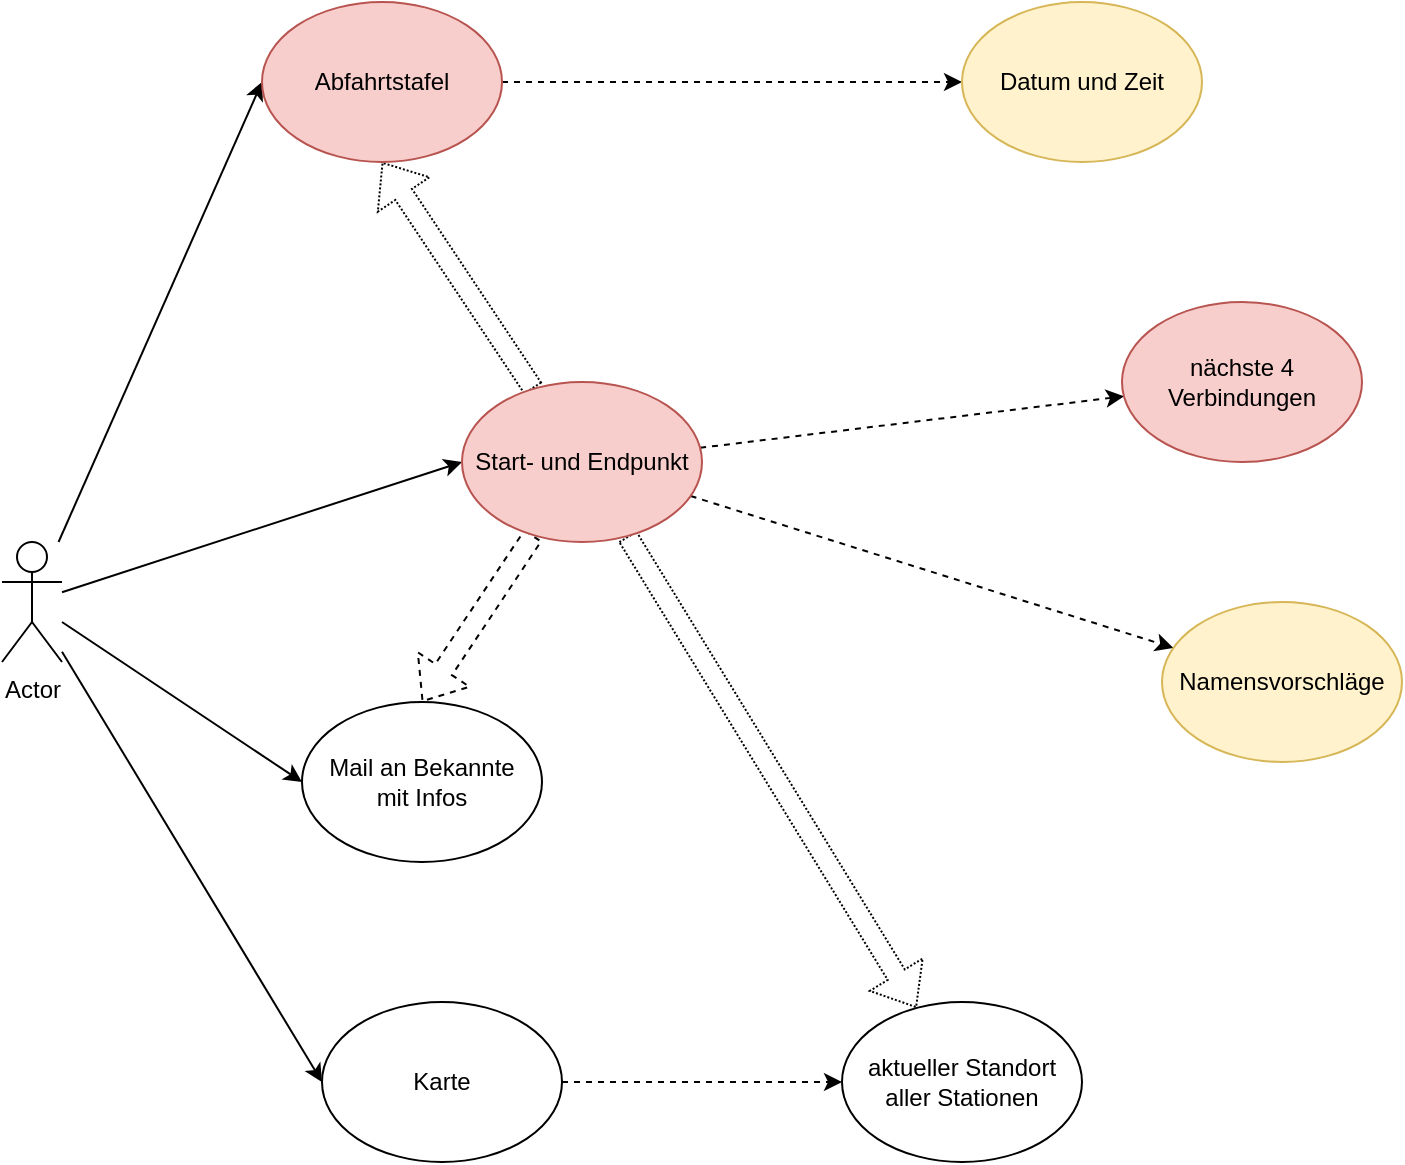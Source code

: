 <mxfile version="13.9.9" type="device"><diagram id="Ii1JaqTJZFDeJKj7XieV" name="Seite-1"><mxGraphModel dx="1038" dy="607" grid="1" gridSize="10" guides="1" tooltips="1" connect="1" arrows="1" fold="1" page="1" pageScale="1" pageWidth="1169" pageHeight="827" math="0" shadow="0"><root><mxCell id="0"/><mxCell id="1" parent="0"/><mxCell id="twi6ePQVk2uq2I3YAWse-16" style="edgeStyle=none;rounded=0;orthogonalLoop=1;jettySize=auto;html=1;entryX=0;entryY=0.5;entryDx=0;entryDy=0;" edge="1" parent="1" source="twi6ePQVk2uq2I3YAWse-1" target="twi6ePQVk2uq2I3YAWse-12"><mxGeometry relative="1" as="geometry"/></mxCell><mxCell id="twi6ePQVk2uq2I3YAWse-17" style="edgeStyle=none;rounded=0;orthogonalLoop=1;jettySize=auto;html=1;entryX=0;entryY=0.5;entryDx=0;entryDy=0;" edge="1" parent="1" source="twi6ePQVk2uq2I3YAWse-1" target="twi6ePQVk2uq2I3YAWse-2"><mxGeometry relative="1" as="geometry"/></mxCell><mxCell id="twi6ePQVk2uq2I3YAWse-18" style="edgeStyle=none;rounded=0;orthogonalLoop=1;jettySize=auto;html=1;entryX=0;entryY=0.5;entryDx=0;entryDy=0;" edge="1" parent="1" source="twi6ePQVk2uq2I3YAWse-1" target="twi6ePQVk2uq2I3YAWse-7"><mxGeometry relative="1" as="geometry"/></mxCell><mxCell id="twi6ePQVk2uq2I3YAWse-19" style="edgeStyle=none;rounded=0;orthogonalLoop=1;jettySize=auto;html=1;entryX=0;entryY=0.5;entryDx=0;entryDy=0;" edge="1" parent="1" source="twi6ePQVk2uq2I3YAWse-1" target="twi6ePQVk2uq2I3YAWse-15"><mxGeometry relative="1" as="geometry"/></mxCell><mxCell id="twi6ePQVk2uq2I3YAWse-1" value="Actor" style="shape=umlActor;verticalLabelPosition=bottom;verticalAlign=top;html=1;outlineConnect=0;" vertex="1" parent="1"><mxGeometry x="220" y="350" width="30" height="60" as="geometry"/></mxCell><mxCell id="twi6ePQVk2uq2I3YAWse-3" style="rounded=0;orthogonalLoop=1;jettySize=auto;html=1;dashed=1;" edge="1" parent="1" source="twi6ePQVk2uq2I3YAWse-2" target="twi6ePQVk2uq2I3YAWse-4"><mxGeometry relative="1" as="geometry"><mxPoint x="590" y="390" as="targetPoint"/></mxGeometry></mxCell><mxCell id="twi6ePQVk2uq2I3YAWse-5" style="rounded=0;orthogonalLoop=1;jettySize=auto;html=1;dashed=1;" edge="1" parent="1" source="twi6ePQVk2uq2I3YAWse-2" target="twi6ePQVk2uq2I3YAWse-6"><mxGeometry relative="1" as="geometry"><mxPoint x="540" y="480" as="targetPoint"/></mxGeometry></mxCell><mxCell id="twi6ePQVk2uq2I3YAWse-10" style="edgeStyle=none;rounded=0;orthogonalLoop=1;jettySize=auto;html=1;dashed=1;dashPattern=1 1;shape=flexArrow;" edge="1" parent="1" source="twi6ePQVk2uq2I3YAWse-2" target="twi6ePQVk2uq2I3YAWse-9"><mxGeometry relative="1" as="geometry"/></mxCell><mxCell id="twi6ePQVk2uq2I3YAWse-20" style="edgeStyle=none;rounded=0;orthogonalLoop=1;jettySize=auto;html=1;entryX=0.5;entryY=1;entryDx=0;entryDy=0;dashed=1;dashPattern=1 1;shape=flexArrow;" edge="1" parent="1" source="twi6ePQVk2uq2I3YAWse-2" target="twi6ePQVk2uq2I3YAWse-12"><mxGeometry relative="1" as="geometry"/></mxCell><mxCell id="twi6ePQVk2uq2I3YAWse-21" style="edgeStyle=none;shape=flexArrow;rounded=0;orthogonalLoop=1;jettySize=auto;html=1;entryX=0.5;entryY=0;entryDx=0;entryDy=0;dashed=1;" edge="1" parent="1" source="twi6ePQVk2uq2I3YAWse-2" target="twi6ePQVk2uq2I3YAWse-15"><mxGeometry relative="1" as="geometry"/></mxCell><mxCell id="twi6ePQVk2uq2I3YAWse-2" value="Start- und Endpunkt" style="ellipse;whiteSpace=wrap;html=1;fillColor=#f8cecc;strokeColor=#b85450;" vertex="1" parent="1"><mxGeometry x="450" y="270" width="120" height="80" as="geometry"/></mxCell><mxCell id="twi6ePQVk2uq2I3YAWse-4" value="nächste 4 Verbindungen" style="ellipse;whiteSpace=wrap;html=1;fillColor=#f8cecc;strokeColor=#b85450;" vertex="1" parent="1"><mxGeometry x="780" y="230" width="120" height="80" as="geometry"/></mxCell><mxCell id="twi6ePQVk2uq2I3YAWse-6" value="Namensvorschläge" style="ellipse;whiteSpace=wrap;html=1;fillColor=#fff2cc;strokeColor=#d6b656;" vertex="1" parent="1"><mxGeometry x="800" y="380" width="120" height="80" as="geometry"/></mxCell><mxCell id="twi6ePQVk2uq2I3YAWse-11" style="edgeStyle=none;rounded=0;orthogonalLoop=1;jettySize=auto;html=1;dashed=1;" edge="1" parent="1" source="twi6ePQVk2uq2I3YAWse-7" target="twi6ePQVk2uq2I3YAWse-9"><mxGeometry relative="1" as="geometry"/></mxCell><mxCell id="twi6ePQVk2uq2I3YAWse-7" value="Karte" style="ellipse;whiteSpace=wrap;html=1;" vertex="1" parent="1"><mxGeometry x="380" y="580" width="120" height="80" as="geometry"/></mxCell><mxCell id="twi6ePQVk2uq2I3YAWse-9" value="aktueller Standort&lt;br&gt;aller Stationen" style="ellipse;whiteSpace=wrap;html=1;" vertex="1" parent="1"><mxGeometry x="640" y="580" width="120" height="80" as="geometry"/></mxCell><mxCell id="twi6ePQVk2uq2I3YAWse-14" style="edgeStyle=none;rounded=0;orthogonalLoop=1;jettySize=auto;html=1;entryX=0;entryY=0.5;entryDx=0;entryDy=0;dashed=1;" edge="1" parent="1" source="twi6ePQVk2uq2I3YAWse-12" target="twi6ePQVk2uq2I3YAWse-13"><mxGeometry relative="1" as="geometry"><mxPoint x="588" y="207" as="targetPoint"/></mxGeometry></mxCell><mxCell id="twi6ePQVk2uq2I3YAWse-12" value="Abfahrtstafel" style="ellipse;whiteSpace=wrap;html=1;fillColor=#f8cecc;strokeColor=#b85450;" vertex="1" parent="1"><mxGeometry x="350" y="80" width="120" height="80" as="geometry"/></mxCell><mxCell id="twi6ePQVk2uq2I3YAWse-13" value="Datum und Zeit" style="ellipse;whiteSpace=wrap;html=1;fillColor=#fff2cc;strokeColor=#d6b656;" vertex="1" parent="1"><mxGeometry x="700" y="80" width="120" height="80" as="geometry"/></mxCell><mxCell id="twi6ePQVk2uq2I3YAWse-15" value="Mail an Bekannte&lt;br&gt;mit Infos" style="ellipse;whiteSpace=wrap;html=1;" vertex="1" parent="1"><mxGeometry x="370" y="430" width="120" height="80" as="geometry"/></mxCell></root></mxGraphModel></diagram></mxfile>